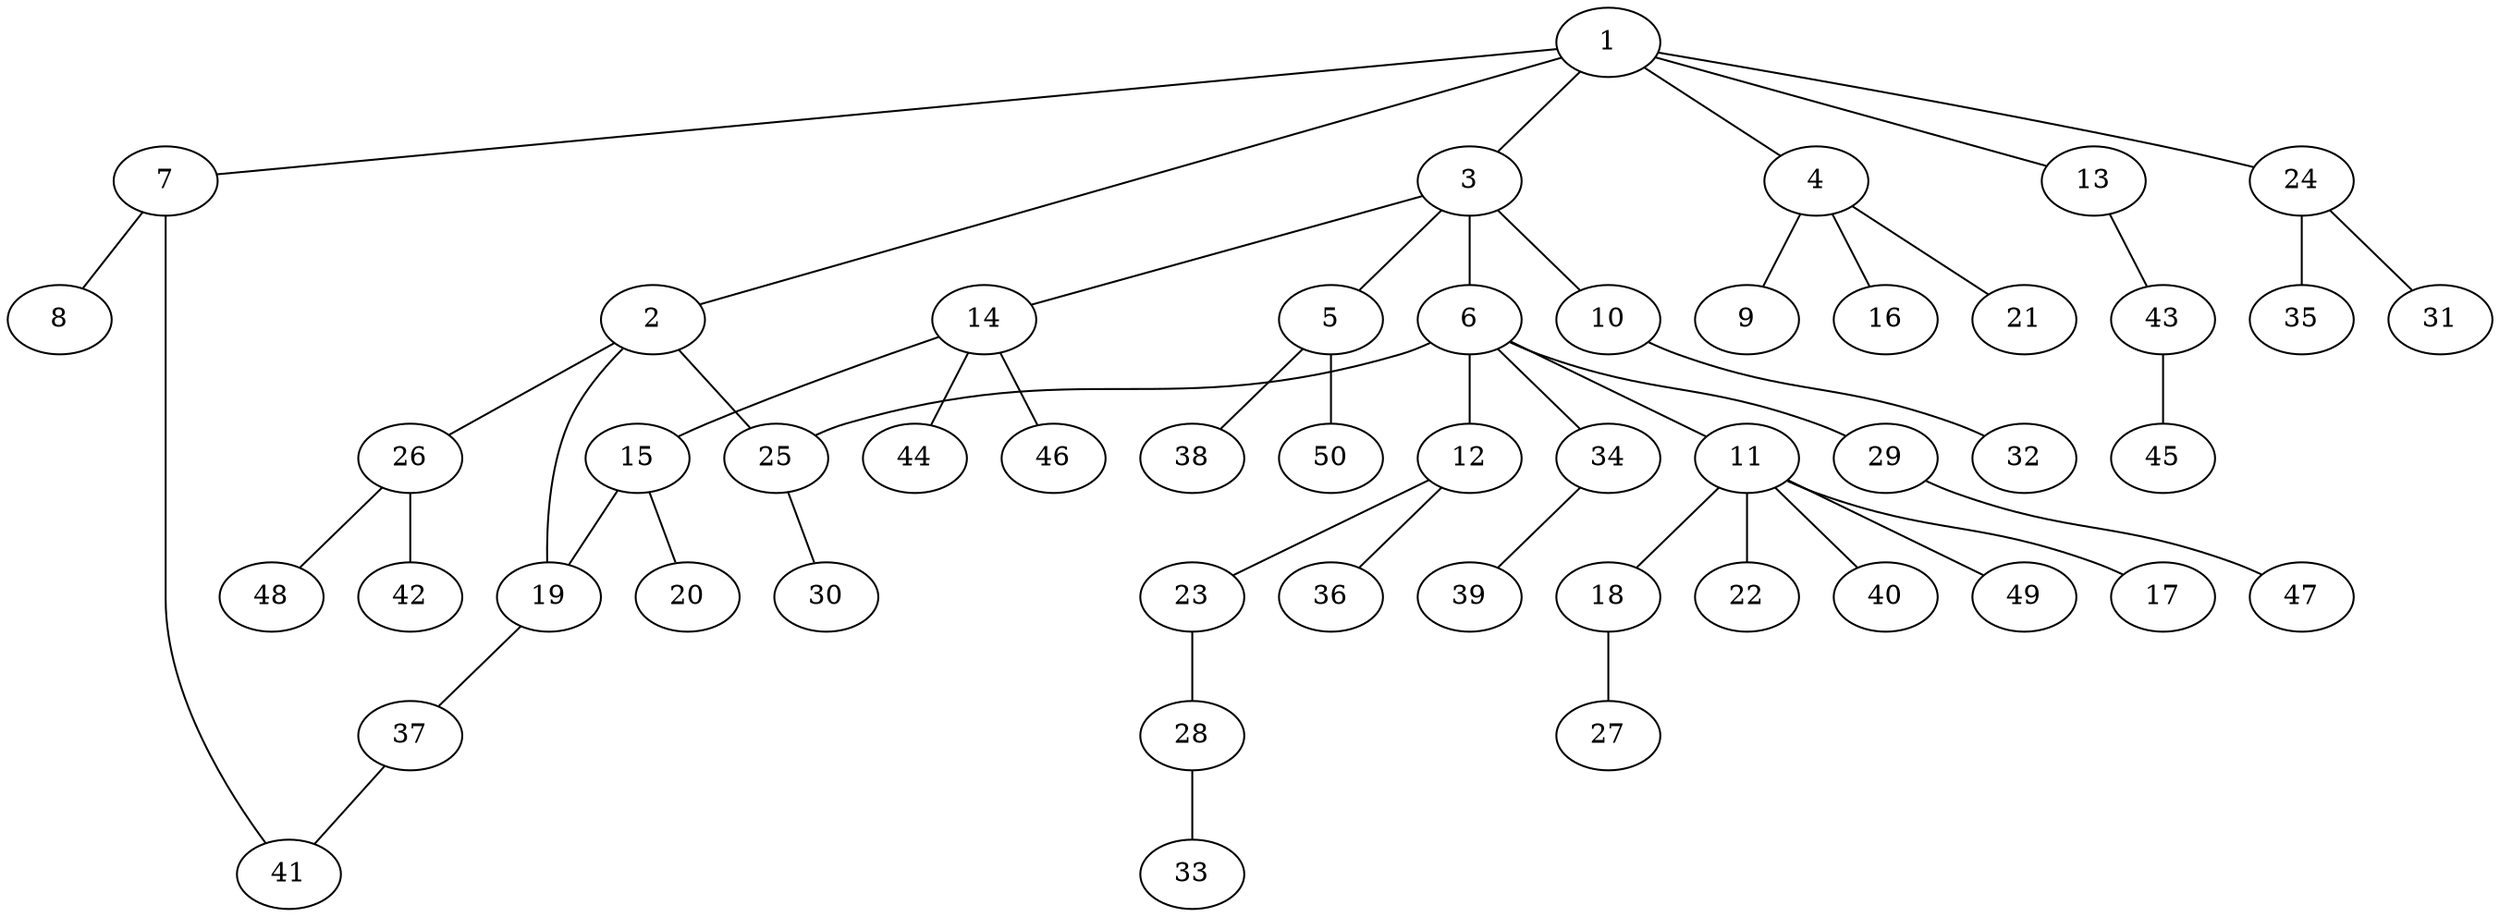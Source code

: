 graph graphname {1--2
1--3
1--4
1--7
1--13
1--24
2--19
2--25
2--26
3--5
3--6
3--10
3--14
4--9
4--16
4--21
5--38
5--50
6--11
6--12
6--25
6--29
6--34
7--8
7--41
10--32
11--17
11--18
11--22
11--40
11--49
12--23
12--36
13--43
14--15
14--44
14--46
15--19
15--20
18--27
19--37
23--28
24--31
24--35
25--30
26--42
26--48
28--33
29--47
34--39
37--41
43--45
}